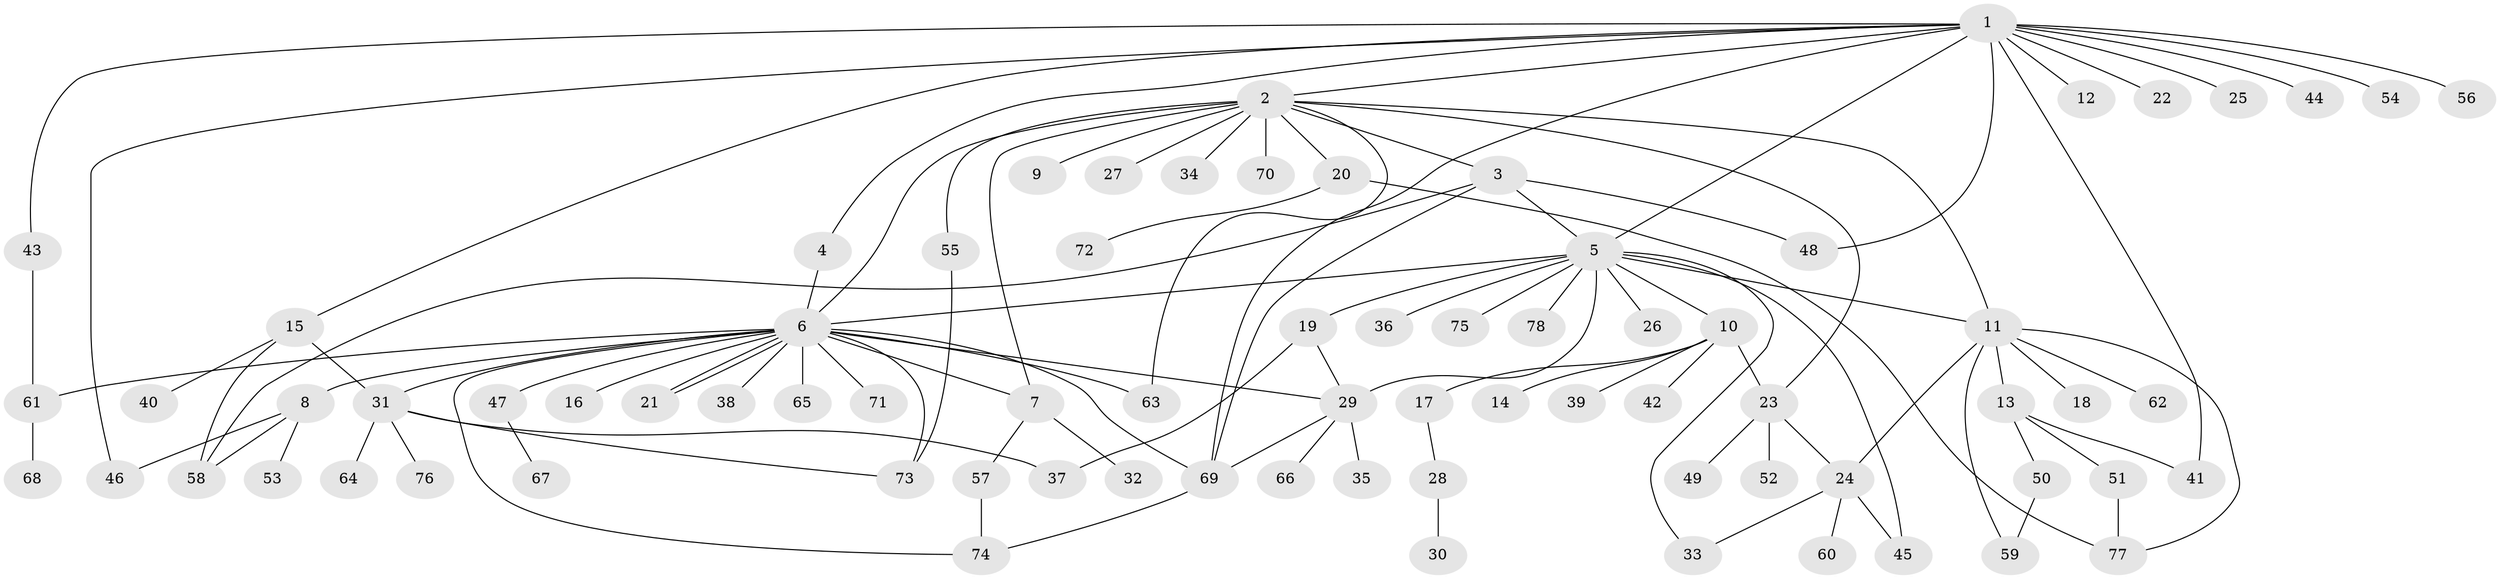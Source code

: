 // coarse degree distribution, {14: 0.016666666666666666, 12: 0.016666666666666666, 5: 0.05, 2: 0.2, 17: 0.016666666666666666, 18: 0.016666666666666666, 3: 0.13333333333333333, 11: 0.016666666666666666, 1: 0.48333333333333334, 4: 0.03333333333333333, 8: 0.016666666666666666}
// Generated by graph-tools (version 1.1) at 2025/23/03/03/25 07:23:49]
// undirected, 78 vertices, 108 edges
graph export_dot {
graph [start="1"]
  node [color=gray90,style=filled];
  1;
  2;
  3;
  4;
  5;
  6;
  7;
  8;
  9;
  10;
  11;
  12;
  13;
  14;
  15;
  16;
  17;
  18;
  19;
  20;
  21;
  22;
  23;
  24;
  25;
  26;
  27;
  28;
  29;
  30;
  31;
  32;
  33;
  34;
  35;
  36;
  37;
  38;
  39;
  40;
  41;
  42;
  43;
  44;
  45;
  46;
  47;
  48;
  49;
  50;
  51;
  52;
  53;
  54;
  55;
  56;
  57;
  58;
  59;
  60;
  61;
  62;
  63;
  64;
  65;
  66;
  67;
  68;
  69;
  70;
  71;
  72;
  73;
  74;
  75;
  76;
  77;
  78;
  1 -- 2;
  1 -- 4;
  1 -- 5;
  1 -- 12;
  1 -- 15;
  1 -- 22;
  1 -- 25;
  1 -- 41;
  1 -- 43;
  1 -- 44;
  1 -- 46;
  1 -- 48;
  1 -- 54;
  1 -- 56;
  1 -- 69;
  2 -- 3;
  2 -- 6;
  2 -- 7;
  2 -- 9;
  2 -- 11;
  2 -- 20;
  2 -- 23;
  2 -- 27;
  2 -- 34;
  2 -- 55;
  2 -- 63;
  2 -- 70;
  3 -- 5;
  3 -- 48;
  3 -- 58;
  3 -- 69;
  4 -- 6;
  5 -- 6;
  5 -- 10;
  5 -- 11;
  5 -- 19;
  5 -- 26;
  5 -- 29;
  5 -- 33;
  5 -- 36;
  5 -- 45;
  5 -- 75;
  5 -- 78;
  6 -- 7;
  6 -- 8;
  6 -- 16;
  6 -- 21;
  6 -- 21;
  6 -- 29;
  6 -- 31;
  6 -- 38;
  6 -- 47;
  6 -- 61;
  6 -- 63;
  6 -- 65;
  6 -- 69;
  6 -- 71;
  6 -- 73;
  6 -- 74;
  7 -- 32;
  7 -- 57;
  8 -- 46;
  8 -- 53;
  8 -- 58;
  10 -- 14;
  10 -- 17;
  10 -- 23;
  10 -- 39;
  10 -- 42;
  11 -- 13;
  11 -- 18;
  11 -- 24;
  11 -- 59;
  11 -- 62;
  11 -- 77;
  13 -- 41;
  13 -- 50;
  13 -- 51;
  15 -- 31;
  15 -- 40;
  15 -- 58;
  17 -- 28;
  19 -- 29;
  19 -- 37;
  20 -- 72;
  20 -- 77;
  23 -- 24;
  23 -- 49;
  23 -- 52;
  24 -- 33;
  24 -- 45;
  24 -- 60;
  28 -- 30;
  29 -- 35;
  29 -- 66;
  29 -- 69;
  31 -- 37;
  31 -- 64;
  31 -- 73;
  31 -- 76;
  43 -- 61;
  47 -- 67;
  50 -- 59;
  51 -- 77;
  55 -- 73;
  57 -- 74;
  61 -- 68;
  69 -- 74;
}
